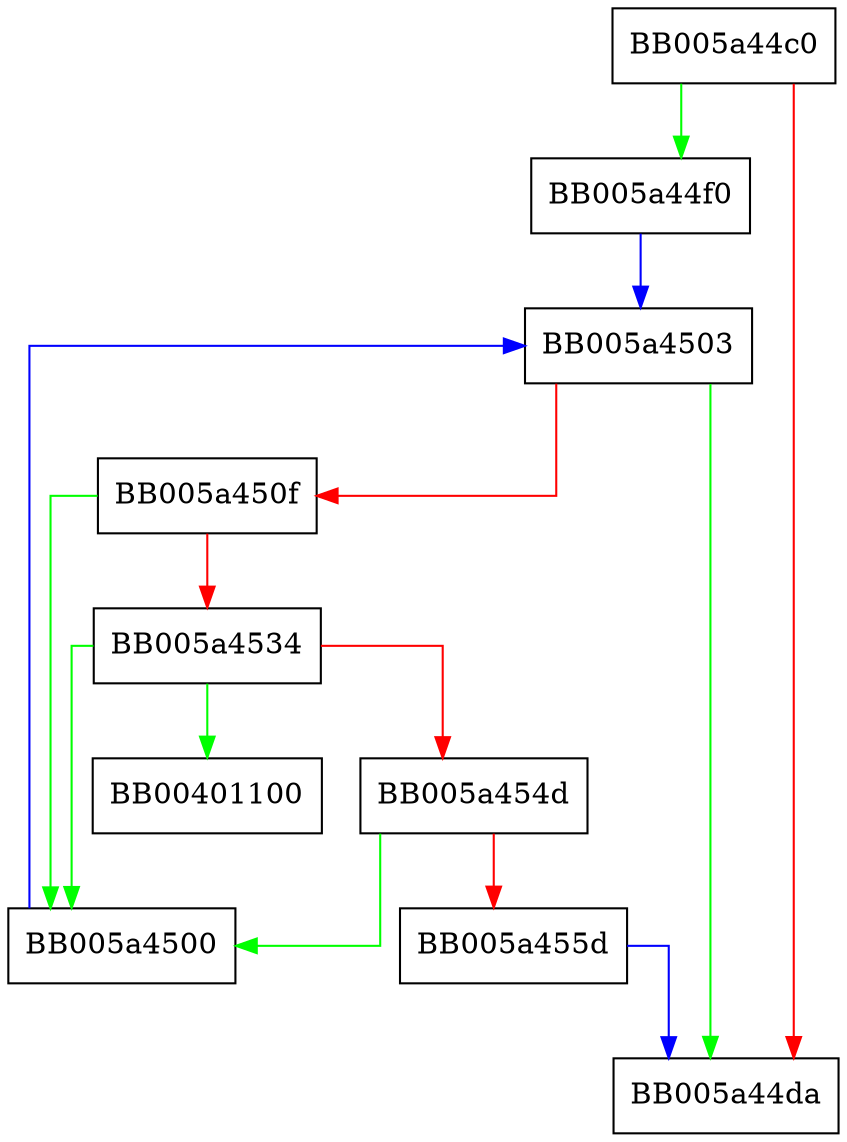 digraph look_str_cb {
  node [shape="box"];
  graph [splines=ortho];
  BB005a44c0 -> BB005a44f0 [color="green"];
  BB005a44c0 -> BB005a44da [color="red"];
  BB005a44f0 -> BB005a4503 [color="blue"];
  BB005a4500 -> BB005a4503 [color="blue"];
  BB005a4503 -> BB005a44da [color="green"];
  BB005a4503 -> BB005a450f [color="red"];
  BB005a450f -> BB005a4500 [color="green"];
  BB005a450f -> BB005a4534 [color="red"];
  BB005a4534 -> BB00401100 [color="green"];
  BB005a4534 -> BB005a4500 [color="green"];
  BB005a4534 -> BB005a454d [color="red"];
  BB005a454d -> BB005a4500 [color="green"];
  BB005a454d -> BB005a455d [color="red"];
  BB005a455d -> BB005a44da [color="blue"];
}